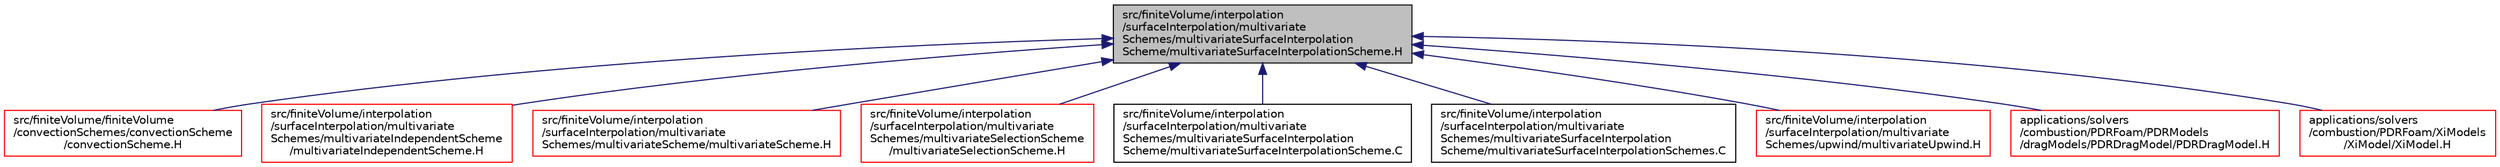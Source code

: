 digraph "src/finiteVolume/interpolation/surfaceInterpolation/multivariateSchemes/multivariateSurfaceInterpolationScheme/multivariateSurfaceInterpolationScheme.H"
{
  bgcolor="transparent";
  edge [fontname="Helvetica",fontsize="10",labelfontname="Helvetica",labelfontsize="10"];
  node [fontname="Helvetica",fontsize="10",shape=record];
  Node97 [label="src/finiteVolume/interpolation\l/surfaceInterpolation/multivariate\lSchemes/multivariateSurfaceInterpolation\lScheme/multivariateSurfaceInterpolationScheme.H",height=0.2,width=0.4,color="black", fillcolor="grey75", style="filled", fontcolor="black"];
  Node97 -> Node98 [dir="back",color="midnightblue",fontsize="10",style="solid",fontname="Helvetica"];
  Node98 [label="src/finiteVolume/finiteVolume\l/convectionSchemes/convectionScheme\l/convectionScheme.H",height=0.2,width=0.4,color="red",URL="$a02933.html"];
  Node97 -> Node117 [dir="back",color="midnightblue",fontsize="10",style="solid",fontname="Helvetica"];
  Node117 [label="src/finiteVolume/interpolation\l/surfaceInterpolation/multivariate\lSchemes/multivariateIndependentScheme\l/multivariateIndependentScheme.H",height=0.2,width=0.4,color="red",URL="$a04247.html"];
  Node97 -> Node120 [dir="back",color="midnightblue",fontsize="10",style="solid",fontname="Helvetica"];
  Node120 [label="src/finiteVolume/interpolation\l/surfaceInterpolation/multivariate\lSchemes/multivariateScheme/multivariateScheme.H",height=0.2,width=0.4,color="red",URL="$a04256.html"];
  Node97 -> Node128 [dir="back",color="midnightblue",fontsize="10",style="solid",fontname="Helvetica"];
  Node128 [label="src/finiteVolume/interpolation\l/surfaceInterpolation/multivariate\lSchemes/multivariateSelectionScheme\l/multivariateSelectionScheme.H",height=0.2,width=0.4,color="red",URL="$a04262.html"];
  Node97 -> Node131 [dir="back",color="midnightblue",fontsize="10",style="solid",fontname="Helvetica"];
  Node131 [label="src/finiteVolume/interpolation\l/surfaceInterpolation/multivariate\lSchemes/multivariateSurfaceInterpolation\lScheme/multivariateSurfaceInterpolationScheme.C",height=0.2,width=0.4,color="black",URL="$a04268.html",tooltip="Abstract base class for surface interpolation schemes. "];
  Node97 -> Node132 [dir="back",color="midnightblue",fontsize="10",style="solid",fontname="Helvetica"];
  Node132 [label="src/finiteVolume/interpolation\l/surfaceInterpolation/multivariate\lSchemes/multivariateSurfaceInterpolation\lScheme/multivariateSurfaceInterpolationSchemes.C",height=0.2,width=0.4,color="black",URL="$a04274.html",tooltip="Abstract base class for surface interpolation schemes. "];
  Node97 -> Node133 [dir="back",color="midnightblue",fontsize="10",style="solid",fontname="Helvetica"];
  Node133 [label="src/finiteVolume/interpolation\l/surfaceInterpolation/multivariate\lSchemes/upwind/multivariateUpwind.H",height=0.2,width=0.4,color="red",URL="$a04286.html"];
  Node97 -> Node135 [dir="back",color="midnightblue",fontsize="10",style="solid",fontname="Helvetica"];
  Node135 [label="applications/solvers\l/combustion/PDRFoam/PDRModels\l/dragModels/PDRDragModel/PDRDragModel.H",height=0.2,width=0.4,color="red",URL="$a20168.html"];
  Node97 -> Node137 [dir="back",color="midnightblue",fontsize="10",style="solid",fontname="Helvetica"];
  Node137 [label="applications/solvers\l/combustion/PDRFoam/XiModels\l/XiModel/XiModel.H",height=0.2,width=0.4,color="red",URL="$a20273.html"];
}
